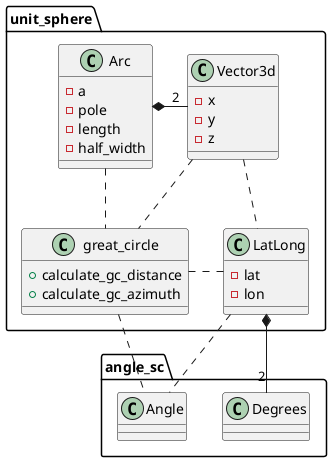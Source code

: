@startuml

'Copyright (c) 2024 Via Technology Ltd. All Rights Reserved.

' title Sphere Class Diagram

set namespaceSeparator ::

    namespace unit_sphere {
        class Arc {
            - a
            - pole
            - length
            - half_width
        }

        class Vector3d {
            - x
            - y
            - z
        }

        Arc *- "2" Vector3d

        class LatLong {
            - lat
            - lon
        }

        class great_circle {
            + calculate_gc_distance
            + calculate_gc_azimuth
        }

        Arc .. great_circle
        
        Vector3d .. LatLong
        Vector3d . great_circle

        great_circle . LatLong
    }

    unit_sphere::great_circle .. angle_sc::Angle
    unit_sphere::LatLong .. angle_sc::Angle
    unit_sphere::LatLong *-- "2" angle_sc::Degrees
@enduml
